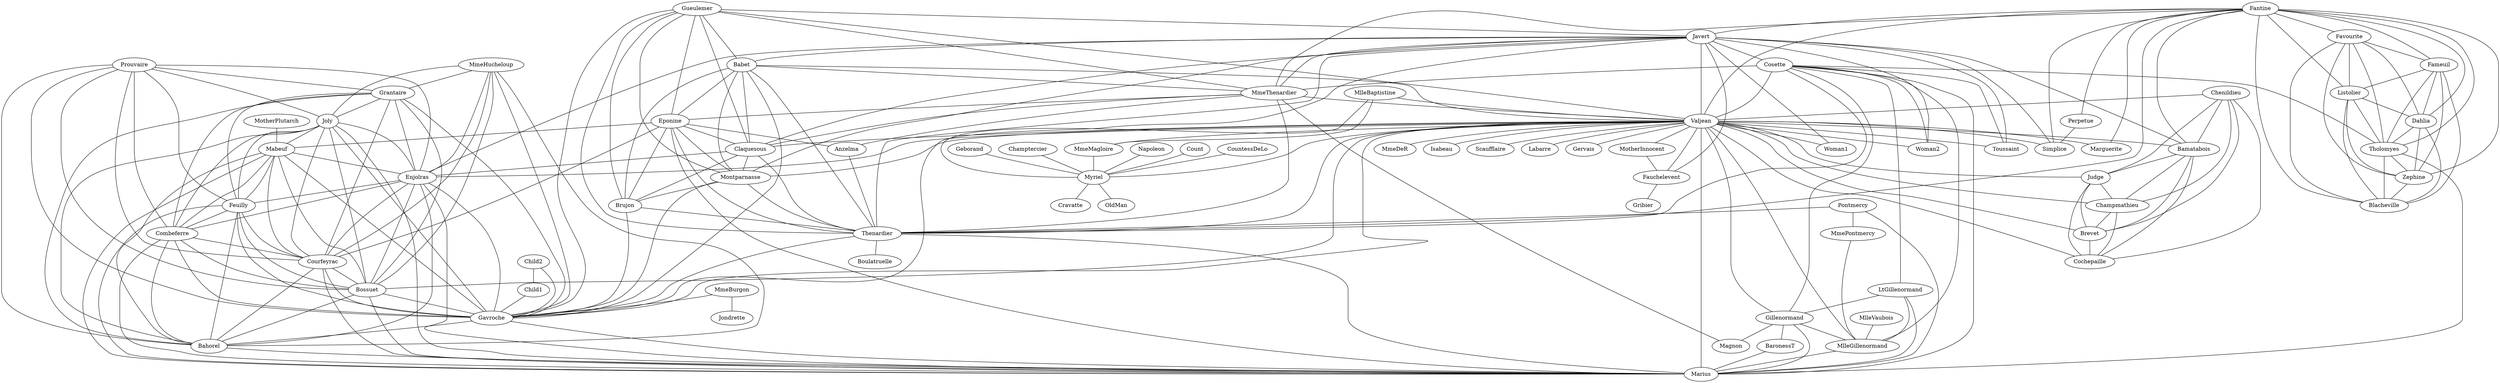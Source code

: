 strict graph  {
	MlleBaptistine -- Myriel	 [weight=8];
	MlleBaptistine -- Valjean	 [weight=3];
	MlleBaptistine -- MmeMagloire	 [weight=6];
	MlleVaubois -- MlleGillenormand	 [weight=1];
	Javert -- Gavroche	 [weight=1];
	Javert -- Cosette	 [weight=1];
	Javert -- Bamatabois	 [weight=1];
	Javert -- Woman2	 [weight=1];
	Javert -- Fauchelevent	 [weight=1];
	Javert -- Thenardier	 [weight=5];
	Javert -- Simplice	 [weight=1];
	Javert -- Enjolras	 [weight=6];
	Javert -- Toussaint	 [weight=1];
	Javert -- Claquesous	 [weight=1];
	Javert -- Babet	 [weight=2];
	Javert -- MmeThenardier	 [weight=1];
	Javert -- Valjean	 [weight=17];
	Javert -- Montparnasse	 [weight=1];
	Javert -- Woman1	 [weight=1];
	Champtercier -- Myriel	 [weight=1];
	Child1 -- Gavroche	 [weight=2];
	Child2 -- Child1	 [weight=3];
	Child2 -- Gavroche	 [weight=2];
	Pontmercy -- Thenardier	 [weight=1];
	Pontmercy -- Marius	 [weight=1];
	Pontmercy -- MmePontmercy	 [weight=1];
	Perpetue -- Simplice	 [weight=2];
	Judge -- Brevet	 [weight=2];
	Judge -- Champmathieu	 [weight=3];
	Judge -- Cochepaille	 [weight=2];
	Anzelma -- Thenardier	 [weight=2];
	Courfeyrac -- Gavroche	 [weight=7];
	Courfeyrac -- Marius	 [weight=9];
	Courfeyrac -- Bossuet	 [weight=12];
	Courfeyrac -- Bahorel	 [weight=6];
	Mabeuf -- Courfeyrac	 [weight=2];
	Mabeuf -- Gavroche	 [weight=1];
	Mabeuf -- Marius	 [weight=1];
	Mabeuf -- Enjolras	 [weight=1];
	Mabeuf -- Feuilly	 [weight=1];
	Mabeuf -- Bossuet	 [weight=1];
	Mabeuf -- Bahorel	 [weight=2];
	Mabeuf -- Combeferre	 [weight=2];
	Listolier -- Blacheville	 [weight=4];
	Listolier -- Tholomyes	 [weight=4];
	Listolier -- Dahlia	 [weight=3];
	Listolier -- Zephine	 [weight=3];
	Gavroche -- Marius	 [weight=4];
	Gavroche -- Bahorel	 [weight=5];
	BaronessT -- Marius	 [weight=1];
	MlleGillenormand -- Marius	 [weight=6];
	MmeBurgon -- Gavroche	 [weight=2];
	MmeBurgon -- Jondrette	 [weight=1];
	Cosette -- MlleGillenormand	 [weight=2];
	Cosette -- Woman2	 [weight=1];
	Cosette -- Tholomyes	 [weight=1];
	Cosette -- Thenardier	 [weight=1];
	Cosette -- Marius	 [weight=21];
	Cosette -- Toussaint	 [weight=2];
	Cosette -- LtGillenormand	 [weight=1];
	Cosette -- MmeThenardier	 [weight=4];
	Cosette -- Valjean	 [weight=31];
	Cosette -- Gillenormand	 [weight=3];
	Bamatabois -- Judge	 [weight=2];
	Bamatabois -- Brevet	 [weight=1];
	Bamatabois -- Champmathieu	 [weight=2];
	Bamatabois -- Cochepaille	 [weight=1];
	Favourite -- Blacheville	 [weight=4];
	Favourite -- Listolier	 [weight=3];
	Favourite -- Tholomyes	 [weight=3];
	Favourite -- Dahlia	 [weight=5];
	Favourite -- Zephine	 [weight=4];
	Favourite -- Fameuil	 [weight=3];
	Tholomyes -- Blacheville	 [weight=4];
	Tholomyes -- Marius	 [weight=1];
	Tholomyes -- Zephine	 [weight=3];
	Dahlia -- Blacheville	 [weight=3];
	Dahlia -- Tholomyes	 [weight=3];
	Dahlia -- Zephine	 [weight=4];
	Brujon -- Gavroche	 [weight=1];
	Brujon -- Thenardier	 [weight=3];
	MotherInnocent -- Fauchelevent	 [weight=3];
	Napoleon -- Myriel	 [weight=1];
	Fauchelevent -- Gribier	 [weight=2];
	Prouvaire -- Courfeyrac	 [weight=3];
	Prouvaire -- Gavroche	 [weight=1];
	Prouvaire -- Joly	 [weight=2];
	Prouvaire -- Enjolras	 [weight=4];
	Prouvaire -- Grantaire	 [weight=1];
	Prouvaire -- Feuilly	 [weight=2];
	Prouvaire -- Bossuet	 [weight=2];
	Prouvaire -- Bahorel	 [weight=2];
	Prouvaire -- Combeferre	 [weight=2];
	Thenardier -- Gavroche	 [weight=1];
	Thenardier -- Marius	 [weight=2];
	Thenardier -- Boulatruelle	 [weight=1];
	Myriel -- OldMan	 [weight=1];
	Myriel -- Cravatte	 [weight=1];
	Joly -- Courfeyrac	 [weight=5];
	Joly -- Mabeuf	 [weight=1];
	Joly -- Gavroche	 [weight=3];
	Joly -- Marius	 [weight=2];
	Joly -- Enjolras	 [weight=5];
	Joly -- Feuilly	 [weight=5];
	Joly -- Bossuet	 [weight=7];
	Joly -- Bahorel	 [weight=5];
	Joly -- Combeferre	 [weight=5];
	Chenildieu -- Judge	 [weight=2];
	Chenildieu -- Bamatabois	 [weight=1];
	Chenildieu -- Brevet	 [weight=2];
	Chenildieu -- Valjean	 [weight=2];
	Chenildieu -- Champmathieu	 [weight=2];
	Chenildieu -- Cochepaille	 [weight=2];
	Enjolras -- Courfeyrac	 [weight=17];
	Enjolras -- Gavroche	 [weight=7];
	Enjolras -- Marius	 [weight=7];
	Enjolras -- Feuilly	 [weight=6];
	Enjolras -- Bossuet	 [weight=10];
	Enjolras -- Bahorel	 [weight=4];
	Enjolras -- Combeferre	 [weight=15];
	Grantaire -- Courfeyrac	 [weight=2];
	Grantaire -- Gavroche	 [weight=1];
	Grantaire -- Joly	 [weight=2];
	Grantaire -- Enjolras	 [weight=3];
	Grantaire -- Feuilly	 [weight=1];
	Grantaire -- Bossuet	 [weight=3];
	Grantaire -- Bahorel	 [weight=1];
	Grantaire -- Combeferre	 [weight=1];
	Claquesous -- Brujon	 [weight=1];
	Claquesous -- Thenardier	 [weight=4];
	Claquesous -- Enjolras	 [weight=1];
	Claquesous -- Montparnasse	 [weight=2];
	Feuilly -- Courfeyrac	 [weight=6];
	Feuilly -- Gavroche	 [weight=2];
	Feuilly -- Marius	 [weight=1];
	Feuilly -- Bossuet	 [weight=6];
	Feuilly -- Bahorel	 [weight=3];
	Feuilly -- Combeferre	 [weight=5];
	Count -- Myriel	 [weight=2];
	Eponine -- Anzelma	 [weight=2];
	Eponine -- Courfeyrac	 [weight=1];
	Eponine -- Mabeuf	 [weight=1];
	Eponine -- Brujon	 [weight=1];
	Eponine -- Thenardier	 [weight=3];
	Eponine -- Marius	 [weight=5];
	Eponine -- Claquesous	 [weight=1];
	Eponine -- Montparnasse	 [weight=1];
	CountessDeLo -- Myriel	 [weight=1];
	Bossuet -- Gavroche	 [weight=5];
	Bossuet -- Marius	 [weight=5];
	Bossuet -- Bahorel	 [weight=4];
	Geborand -- Myriel	 [weight=1];
	Brevet -- Cochepaille	 [weight=2];
	Bahorel -- Marius	 [weight=1];
	MmeHucheloup -- Courfeyrac	 [weight=1];
	MmeHucheloup -- Gavroche	 [weight=1];
	MmeHucheloup -- Joly	 [weight=1];
	MmeHucheloup -- Enjolras	 [weight=1];
	MmeHucheloup -- Grantaire	 [weight=1];
	MmeHucheloup -- Bossuet	 [weight=1];
	MmeHucheloup -- Bahorel	 [weight=1];
	Gueulemer -- Javert	 [weight=1];
	Gueulemer -- Gavroche	 [weight=1];
	Gueulemer -- Brujon	 [weight=3];
	Gueulemer -- Thenardier	 [weight=5];
	Gueulemer -- Claquesous	 [weight=4];
	Gueulemer -- Eponine	 [weight=1];
	Gueulemer -- Babet	 [weight=6];
	Gueulemer -- MmeThenardier	 [weight=1];
	Gueulemer -- Valjean	 [weight=1];
	Gueulemer -- Montparnasse	 [weight=2];
	Fantine -- Javert	 [weight=5];
	Fantine -- Perpetue	 [weight=1];
	Fantine -- Blacheville	 [weight=3];
	Fantine -- Listolier	 [weight=3];
	Fantine -- Marguerite	 [weight=2];
	Fantine -- Bamatabois	 [weight=1];
	Fantine -- Favourite	 [weight=4];
	Fantine -- Tholomyes	 [weight=3];
	Fantine -- Dahlia	 [weight=4];
	Fantine -- Thenardier	 [weight=1];
	Fantine -- Simplice	 [weight=2];
	Fantine -- MmeThenardier	 [weight=2];
	Fantine -- Valjean	 [weight=9];
	Fantine -- Zephine	 [weight=4];
	Fantine -- Fameuil	 [weight=3];
	LtGillenormand -- MlleGillenormand	 [weight=2];
	LtGillenormand -- Marius	 [weight=1];
	LtGillenormand -- Gillenormand	 [weight=1];
	Babet -- Gavroche	 [weight=1];
	Babet -- Brujon	 [weight=3];
	Babet -- Thenardier	 [weight=6];
	Babet -- Claquesous	 [weight=4];
	Babet -- Eponine	 [weight=1];
	Babet -- MmeThenardier	 [weight=1];
	Babet -- Valjean	 [weight=1];
	Babet -- Montparnasse	 [weight=2];
	MmeThenardier -- Magnon	 [weight=1];
	MmeThenardier -- Anzelma	 [weight=1];
	MmeThenardier -- Thenardier	 [weight=13];
	MmeThenardier -- Claquesous	 [weight=1];
	MmeThenardier -- Eponine	 [weight=2];
	MmeThenardier -- Valjean	 [weight=7];
	Valjean -- Judge	 [weight=3];
	Valjean -- Marguerite	 [weight=1];
	Valjean -- Gavroche	 [weight=1];
	Valjean -- MmeDeR	 [weight=1];
	Valjean -- MlleGillenormand	 [weight=2];
	Valjean -- Bamatabois	 [weight=2];
	Valjean -- Woman2	 [weight=3];
	Valjean -- MotherInnocent	 [weight=1];
	Valjean -- Isabeau	 [weight=1];
	Valjean -- Fauchelevent	 [weight=8];
	Valjean -- Thenardier	 [weight=12];
	Valjean -- Simplice	 [weight=3];
	Valjean -- Myriel	 [weight=5];
	Valjean -- Scaufflaire	 [weight=1];
	Valjean -- Marius	 [weight=19];
	Valjean -- Enjolras	 [weight=4];
	Valjean -- Toussaint	 [weight=1];
	Valjean -- Claquesous	 [weight=1];
	Valjean -- Labarre	 [weight=1];
	Valjean -- Bossuet	 [weight=1];
	Valjean -- Brevet	 [weight=2];
	Valjean -- Gervais	 [weight=1];
	Valjean -- MmeMagloire	 [weight=3];
	Valjean -- Montparnasse	 [weight=1];
	Valjean -- Woman1	 [weight=2];
	Valjean -- Champmathieu	 [weight=3];
	Valjean -- Gillenormand	 [weight=2];
	Valjean -- Cochepaille	 [weight=2];
	MmeMagloire -- Myriel	 [weight=10];
	Montparnasse -- Gavroche	 [weight=1];
	Montparnasse -- Brujon	 [weight=1];
	Montparnasse -- Thenardier	 [weight=1];
	Combeferre -- Courfeyrac	 [weight=13];
	Combeferre -- Gavroche	 [weight=6];
	Combeferre -- Marius	 [weight=5];
	Combeferre -- Bossuet	 [weight=9];
	Combeferre -- Bahorel	 [weight=5];
	MmePontmercy -- MlleGillenormand	 [weight=1];
	Champmathieu -- Brevet	 [weight=2];
	Champmathieu -- Cochepaille	 [weight=2];
	Zephine -- Blacheville	 [weight=3];
	Gillenormand -- Magnon	 [weight=1];
	Gillenormand -- BaronessT	 [weight=1];
	Gillenormand -- MlleGillenormand	 [weight=9];
	Gillenormand -- Marius	 [weight=12];
	Fameuil -- Blacheville	 [weight=4];
	Fameuil -- Listolier	 [weight=4];
	Fameuil -- Tholomyes	 [weight=4];
	Fameuil -- Dahlia	 [weight=3];
	Fameuil -- Zephine	 [weight=3];
	MotherPlutarch -- Mabeuf	 [weight=3];
}
